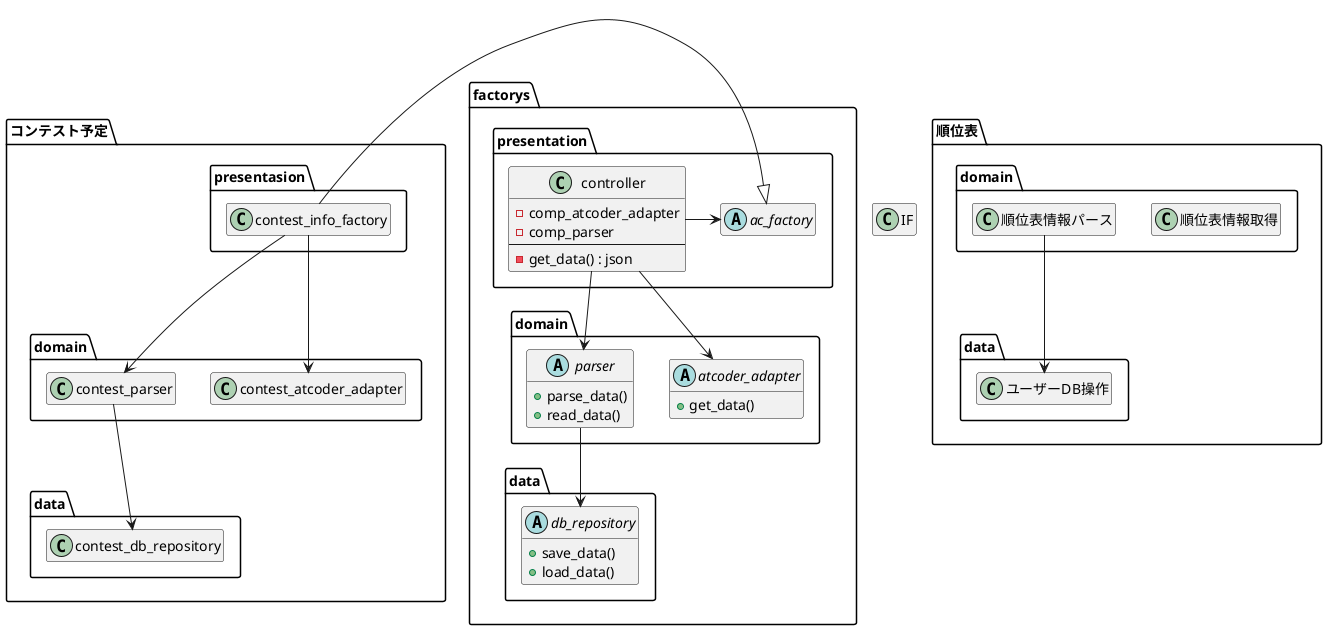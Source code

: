 @startuml uml_class
hide empty members

class IF {
    
}

package factorys {
    package presentation {
        abstract ac_factory {

        }
        class controller {
            - comp_atcoder_adapter
            - comp_parser
            ---
            - get_data() : json
        }
    }
    package domain {
        abstract atcoder_adapter {
            + get_data()
        }

        abstract parser {
            + parse_data()
            + read_data()
        }
    }
    package data {
        abstract db_repository {
            + save_data()
            + load_data()
        }
    }
}

package コンテスト予定 {
    package presentasion {
        class contest_info_factory 
        {

        }
    }

    package domain {
        class contest_atcoder_adapter {

        }

        class contest_parser {

        }
    }
    package data {
        class contest_db_repository {

        }
    }
}

package 順位表 {
    package domain {
        class 順位表情報取得 {

        }

        class 順位表情報パース {

        }
    }
    package data {
        class ユーザーDB操作 {

        }
    }
}

contest_info_factory -|> ac_factory

controller -> ac_factory
controller --> atcoder_adapter
controller --> parser


parser --> db_repository

contest_info_factory --> contest_atcoder_adapter
contest_info_factory --> contest_parser
contest_parser --> contest_db_repository

順位表情報パース --> ユーザーDB操作


@enduml